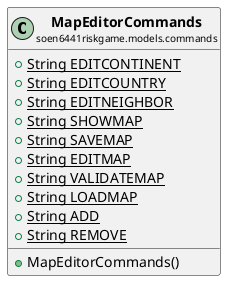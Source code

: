 @startuml

skinparam svgLinkTarget _parent
skinparam linetype ortho
set namespaceSeparator none
class "<b><size:14>MapEditorCommands</b>\n<size:10>soen6441riskgame.models.commands" as soen6441riskgame.models.commands.MapEditorCommands  [[../../../soen6441riskgame/models/commands/MapEditorCommands.html{soen6441riskgame.models.commands.MapEditorCommands}]] {
{static} +String EDITCONTINENT
{static} +String EDITCOUNTRY
{static} +String EDITNEIGHBOR
{static} +String SHOWMAP
{static} +String SAVEMAP
{static} +String EDITMAP
{static} +String VALIDATEMAP
{static} +String LOADMAP
{static} +String ADD
{static} +String REMOVE
+MapEditorCommands()
}



@enduml

